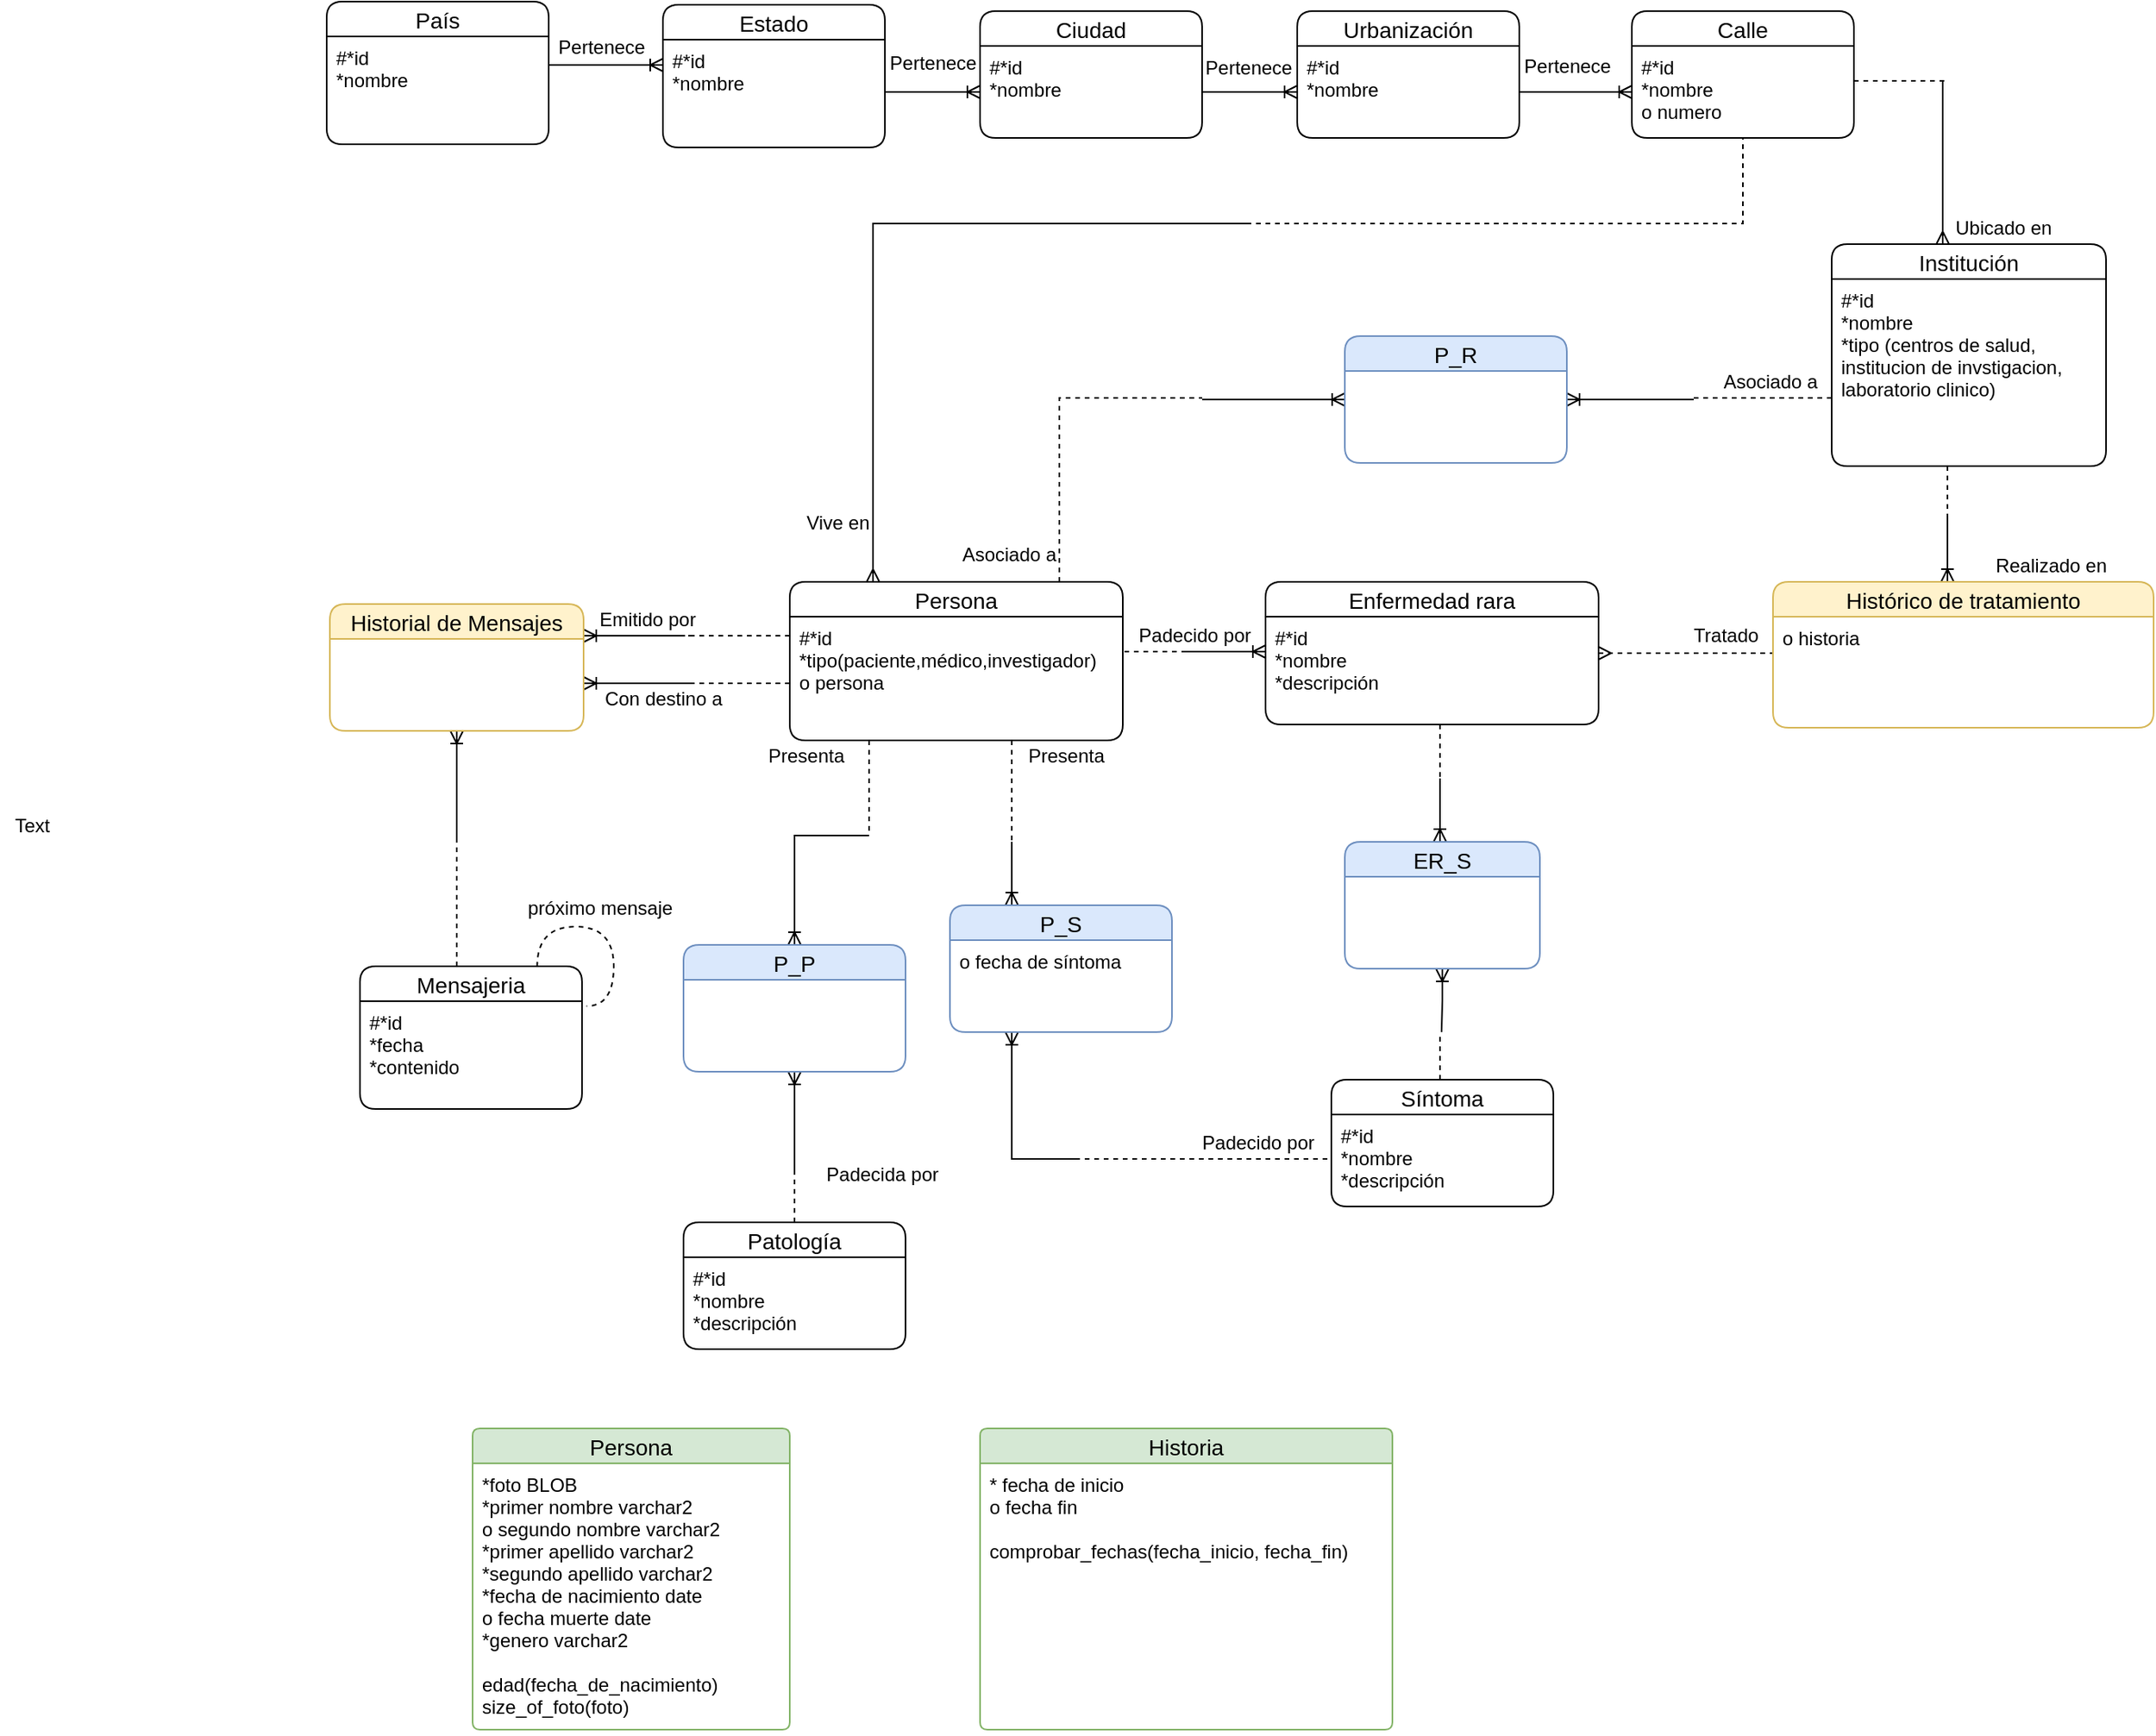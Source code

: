 <mxfile version="13.0.3" type="device"><diagram id="Y50ijJXm1GYGvzPL7eSL" name="ER"><mxGraphModel dx="1554" dy="1997" grid="1" gridSize="10" guides="1" tooltips="1" connect="1" arrows="1" fold="1" page="1" pageScale="1" pageWidth="850" pageHeight="1100" math="0" shadow="0"><root><mxCell id="0"/><mxCell id="1" parent="0"/><mxCell id="8SvXrNur2TNTbmK37ncs-5" style="edgeStyle=orthogonalEdgeStyle;rounded=0;orthogonalLoop=1;jettySize=auto;html=1;entryX=0.25;entryY=0;entryDx=0;entryDy=0;startArrow=none;startFill=0;endArrow=ERmany;endFill=0;" parent="1" target="CFG1Skn9lGLvA9n6HelZ-7" edge="1"><mxGeometry relative="1" as="geometry"><mxPoint x="840" y="-870" as="sourcePoint"/><Array as="points"><mxPoint x="603" y="-870"/></Array></mxGeometry></mxCell><mxCell id="8SvXrNur2TNTbmK37ncs-6" style="edgeStyle=orthogonalEdgeStyle;rounded=0;orthogonalLoop=1;jettySize=auto;html=1;startArrow=none;startFill=0;endArrow=none;endFill=0;dashed=1;exitX=0.5;exitY=0;exitDx=0;exitDy=0;" parent="1" source="8SvXrNur2TNTbmK37ncs-42" edge="1"><mxGeometry relative="1" as="geometry"><mxPoint x="830" y="-870" as="targetPoint"/><Array as="points"><mxPoint x="1063" y="-870"/><mxPoint x="830" y="-870"/></Array></mxGeometry></mxCell><mxCell id="EGGTvOHvneNa6wWBfvPY-6" style="edgeStyle=orthogonalEdgeStyle;rounded=0;orthogonalLoop=1;jettySize=auto;html=1;dashed=1;startArrow=none;startFill=0;endArrow=none;endFill=0;" parent="1" source="CFG1Skn9lGLvA9n6HelZ-7" edge="1"><mxGeometry relative="1" as="geometry"><mxPoint x="690" y="-480" as="targetPoint"/><Array as="points"><mxPoint x="690" y="-480"/></Array></mxGeometry></mxCell><mxCell id="8SvXrNur2TNTbmK37ncs-9" style="edgeStyle=orthogonalEdgeStyle;rounded=0;orthogonalLoop=1;jettySize=auto;html=1;startArrow=ERoneToMany;startFill=0;endArrow=none;endFill=0;" parent="1" source="CFG1Skn9lGLvA9n6HelZ-13" edge="1"><mxGeometry relative="1" as="geometry"><mxPoint x="553" y="-270" as="targetPoint"/><Array as="points"><mxPoint x="553" y="-270"/></Array></mxGeometry></mxCell><mxCell id="8SvXrNur2TNTbmK37ncs-85" style="edgeStyle=orthogonalEdgeStyle;rounded=0;orthogonalLoop=1;jettySize=auto;html=1;startArrow=ERoneToMany;startFill=0;endArrow=none;endFill=0;" parent="1" source="CFG1Skn9lGLvA9n6HelZ-13" edge="1"><mxGeometry relative="1" as="geometry"><mxPoint x="600" y="-484" as="targetPoint"/><mxPoint x="1120" y="-365" as="sourcePoint"/><Array as="points"><mxPoint x="553" y="-484"/></Array></mxGeometry></mxCell><mxCell id="9Gu9wFwLrg--Teqrc5a6-16" style="edgeStyle=orthogonalEdgeStyle;rounded=0;orthogonalLoop=1;jettySize=auto;html=1;endArrow=none;endFill=0;startArrow=ERoneToMany;startFill=0;" parent="1" source="CFG1Skn9lGLvA9n6HelZ-15" edge="1"><mxGeometry relative="1" as="geometry"><mxPoint x="1280" y="-684" as="targetPoint"/><Array as="points"><mxPoint x="1280" y="-684"/><mxPoint x="1280" y="-684"/></Array></mxGeometry></mxCell><mxCell id="8SvXrNur2TNTbmK37ncs-4" style="edgeStyle=orthogonalEdgeStyle;rounded=0;orthogonalLoop=1;jettySize=auto;html=1;startArrow=none;startFill=0;endArrow=ERoneToMany;endFill=0;" parent="1" source="CFG1Skn9lGLvA9n6HelZ-1" target="CFG1Skn9lGLvA9n6HelZ-3" edge="1"><mxGeometry relative="1" as="geometry"><mxPoint x="462" y="-968" as="targetPoint"/><mxPoint x="372" y="-968" as="sourcePoint"/><Array as="points"><mxPoint x="440" y="-970"/><mxPoint x="440" y="-970"/></Array></mxGeometry></mxCell><mxCell id="8SvXrNur2TNTbmK37ncs-34" value="Pertenece" style="text;html=1;align=center;verticalAlign=middle;resizable=0;points=[];autosize=1;" parent="1" vertex="1"><mxGeometry x="396" y="-991" width="70" height="20" as="geometry"/></mxCell><mxCell id="8SvXrNur2TNTbmK37ncs-44" style="edgeStyle=orthogonalEdgeStyle;rounded=0;orthogonalLoop=1;jettySize=auto;html=1;startArrow=none;startFill=0;endArrow=ERoneToMany;endFill=0;" parent="1" source="8SvXrNur2TNTbmK37ncs-25" edge="1"><mxGeometry relative="1" as="geometry"><mxPoint x="870" y="-953" as="targetPoint"/></mxGeometry></mxCell><mxCell id="8SvXrNur2TNTbmK37ncs-49" value="Pertenece" style="text;html=1;align=center;verticalAlign=middle;resizable=0;points=[];autosize=1;" parent="1" vertex="1"><mxGeometry x="804" y="-978" width="70" height="20" as="geometry"/></mxCell><mxCell id="8SvXrNur2TNTbmK37ncs-51" value="Ubicado en" style="text;html=1;align=center;verticalAlign=middle;resizable=0;points=[];autosize=1;" parent="1" vertex="1"><mxGeometry x="1275" y="-877" width="80" height="20" as="geometry"/></mxCell><mxCell id="9Gu9wFwLrg--Teqrc5a6-9" value="" style="edgeStyle=orthogonalEdgeStyle;rounded=0;orthogonalLoop=1;jettySize=auto;html=1;endArrow=ERoneToMany;endFill=0;" parent="1" source="CFG1Skn9lGLvA9n6HelZ-4" target="8SvXrNur2TNTbmK37ncs-25" edge="1"><mxGeometry relative="1" as="geometry"><Array as="points"><mxPoint x="630" y="-953"/><mxPoint x="630" y="-953"/></Array></mxGeometry></mxCell><mxCell id="9Gu9wFwLrg--Teqrc5a6-10" value="Pertenece" style="text;html=1;align=center;verticalAlign=middle;resizable=0;points=[];autosize=1;" parent="1" vertex="1"><mxGeometry x="605" y="-981" width="70" height="20" as="geometry"/></mxCell><mxCell id="9Gu9wFwLrg--Teqrc5a6-11" style="edgeStyle=orthogonalEdgeStyle;rounded=0;orthogonalLoop=1;jettySize=auto;html=1;endArrow=ERmany;endFill=0;" parent="1" target="8SvXrNur2TNTbmK37ncs-45" edge="1"><mxGeometry relative="1" as="geometry"><mxPoint x="1277" y="-960" as="sourcePoint"/><Array as="points"><mxPoint x="1277" y="-910"/><mxPoint x="1277" y="-910"/></Array></mxGeometry></mxCell><mxCell id="9Gu9wFwLrg--Teqrc5a6-13" style="edgeStyle=orthogonalEdgeStyle;rounded=0;orthogonalLoop=1;jettySize=auto;html=1;endArrow=ERoneToMany;endFill=0;" parent="1" source="9Gu9wFwLrg--Teqrc5a6-2" target="8SvXrNur2TNTbmK37ncs-43" edge="1"><mxGeometry relative="1" as="geometry"/></mxCell><mxCell id="9Gu9wFwLrg--Teqrc5a6-14" value="Pertenece" style="text;html=1;align=center;verticalAlign=middle;resizable=0;points=[];autosize=1;" parent="1" vertex="1"><mxGeometry x="1005" y="-979" width="70" height="20" as="geometry"/></mxCell><mxCell id="9Gu9wFwLrg--Teqrc5a6-17" style="edgeStyle=orthogonalEdgeStyle;rounded=0;orthogonalLoop=1;jettySize=auto;html=1;startArrow=none;startFill=0;endArrow=none;endFill=0;dashed=1;" parent="1" source="8SvXrNur2TNTbmK37ncs-45" edge="1"><mxGeometry relative="1" as="geometry"><mxPoint x="1280" y="-680" as="targetPoint"/><Array as="points"><mxPoint x="1280" y="-704"/><mxPoint x="1280" y="-704"/></Array></mxGeometry></mxCell><mxCell id="9Gu9wFwLrg--Teqrc5a6-28" style="edgeStyle=orthogonalEdgeStyle;rounded=0;orthogonalLoop=1;jettySize=auto;html=1;startArrow=ERoneToMany;startFill=0;endArrow=none;endFill=0;" parent="1" source="9Gu9wFwLrg--Teqrc5a6-23" edge="1"><mxGeometry relative="1" as="geometry"><mxPoint x="730" y="-280" as="targetPoint"/><Array as="points"><mxPoint x="690" y="-280"/></Array><mxPoint x="860" y="-364" as="sourcePoint"/></mxGeometry></mxCell><mxCell id="WiBXvwd5nfd_OJUfsza2-25" style="edgeStyle=elbowEdgeStyle;rounded=0;orthogonalLoop=1;jettySize=auto;elbow=vertical;html=1;dashed=1;startArrow=none;startFill=0;endArrow=none;endFill=0;strokeColor=#000000;" parent="1" source="8SvXrNur2TNTbmK37ncs-42" edge="1"><mxGeometry relative="1" as="geometry"><mxPoint x="1280" y="-960" as="targetPoint"/><mxPoint x="1160" y="-1040" as="sourcePoint"/><Array as="points"><mxPoint x="1150" y="-960"/><mxPoint x="1270" y="-920"/><mxPoint x="1250" y="-953"/></Array></mxGeometry></mxCell><mxCell id="WiBXvwd5nfd_OJUfsza2-38" style="edgeStyle=orthogonalEdgeStyle;rounded=0;orthogonalLoop=1;jettySize=auto;html=1;dashed=1;startArrow=none;startFill=0;endArrow=none;endFill=0;" parent="1" target="CFG1Skn9lGLvA9n6HelZ-7" edge="1"><mxGeometry relative="1" as="geometry"><mxPoint x="640" y="-619" as="targetPoint"/><mxPoint x="800" y="-600" as="sourcePoint"/><Array as="points"><mxPoint x="780" y="-600"/><mxPoint x="780" y="-600"/></Array></mxGeometry></mxCell><mxCell id="WiBXvwd5nfd_OJUfsza2-41" style="edgeStyle=orthogonalEdgeStyle;rounded=0;orthogonalLoop=1;jettySize=auto;html=1;startArrow=ERoneToMany;startFill=0;endArrow=none;endFill=0;" parent="1" source="WiBXvwd5nfd_OJUfsza2-34" edge="1"><mxGeometry relative="1" as="geometry"><mxPoint x="725" y="-521" as="sourcePoint"/><mxPoint x="800" y="-600" as="targetPoint"/><Array as="points"><mxPoint x="800" y="-600"/></Array></mxGeometry></mxCell><mxCell id="WiBXvwd5nfd_OJUfsza2-42" value="" style="endArrow=none;dashed=1;html=1;strokeColor=#000000;startArrow=ERmany;startFill=0;edgeStyle=orthogonalEdgeStyle;rounded=0;" parent="1" source="WiBXvwd5nfd_OJUfsza2-34" target="CFG1Skn9lGLvA9n6HelZ-15" edge="1"><mxGeometry width="50" height="50" relative="1" as="geometry"><mxPoint x="936" y="-524" as="sourcePoint"/><mxPoint x="1130" y="-604" as="targetPoint"/><Array as="points"><mxPoint x="1100" y="-599"/><mxPoint x="1100" y="-599"/></Array></mxGeometry></mxCell><mxCell id="1-jVvu4GHV-uCiDjkA14-24" value="" style="edgeStyle=orthogonalEdgeStyle;rounded=0;orthogonalLoop=1;jettySize=auto;html=1;dashed=1;endArrow=none;endFill=0;" parent="1" source="CFG1Skn9lGLvA9n6HelZ-7" edge="1"><mxGeometry relative="1" as="geometry"><mxPoint x="600" y="-484" as="targetPoint"/><Array as="points"><mxPoint x="600" y="-484"/></Array></mxGeometry></mxCell><mxCell id="1-jVvu4GHV-uCiDjkA14-19" value="" style="edgeStyle=orthogonalEdgeStyle;rounded=0;orthogonalLoop=1;jettySize=auto;html=1;dashed=1;endArrow=none;endFill=0;entryX=0;entryY=0.5;entryDx=0;entryDy=0;" parent="1" edge="1" target="CFG1Skn9lGLvA9n6HelZ-11"><mxGeometry relative="1" as="geometry"><mxPoint x="1000" y="-364" as="targetPoint"/><Array as="points"><mxPoint x="750" y="-280"/><mxPoint x="891" y="-280"/></Array><mxPoint x="730" y="-280" as="sourcePoint"/></mxGeometry></mxCell><mxCell id="1-jVvu4GHV-uCiDjkA14-31" style="edgeStyle=orthogonalEdgeStyle;rounded=0;orthogonalLoop=1;jettySize=auto;html=1;dashed=1;endArrow=none;endFill=0;" parent="1" source="CFG1Skn9lGLvA9n6HelZ-5" edge="1"><mxGeometry relative="1" as="geometry"><mxPoint x="553" y="-270" as="targetPoint"/><Array as="points"><mxPoint x="553" y="-230"/></Array></mxGeometry></mxCell><mxCell id="8SvXrNur2TNTbmK37ncs-45" value="Institución" style="swimlane;fontStyle=0;childLayout=stackLayout;horizontal=1;startSize=22;horizontalStack=0;resizeParent=1;resizeParentMax=0;resizeLast=0;collapsible=1;marginBottom=0;swimlaneFillColor=#ffffff;align=center;fontSize=14;rounded=1;" parent="1" vertex="1"><mxGeometry x="1207" y="-857" width="173" height="140" as="geometry"/></mxCell><mxCell id="8SvXrNur2TNTbmK37ncs-46" value="#*id&#10;*nombre&#10;*tipo (centros de salud, &#10;institucion de invstigacion, &#10;laboratorio clinico)&#10;" style="text;strokeColor=none;fillColor=none;spacingLeft=4;spacingRight=4;overflow=hidden;rotatable=0;points=[[0,0.5],[1,0.5]];portConstraint=eastwest;fontSize=12;" parent="8SvXrNur2TNTbmK37ncs-45" vertex="1"><mxGeometry y="22" width="173" height="118" as="geometry"/></mxCell><mxCell id="RFKWn9VflDi8w2_oXx8x-12" style="edgeStyle=orthogonalEdgeStyle;rounded=0;orthogonalLoop=1;jettySize=auto;html=1;dashed=1;startArrow=none;startFill=0;endArrow=none;endFill=0;" edge="1" parent="1" source="CFG1Skn9lGLvA9n6HelZ-7"><mxGeometry relative="1" as="geometry"><mxPoint x="810" y="-760" as="targetPoint"/><Array as="points"><mxPoint x="720" y="-760"/></Array></mxGeometry></mxCell><mxCell id="CFG1Skn9lGLvA9n6HelZ-7" value="Persona" style="swimlane;fontStyle=0;childLayout=stackLayout;horizontal=1;startSize=22;horizontalStack=0;resizeParent=1;resizeParentMax=0;resizeLast=0;collapsible=1;marginBottom=0;swimlaneFillColor=#ffffff;align=center;fontSize=14;rounded=1;" parent="1" vertex="1"><mxGeometry x="550" y="-644" width="210" height="100" as="geometry"/></mxCell><mxCell id="CFG1Skn9lGLvA9n6HelZ-8" value="#*id&#10;*tipo(paciente,médico,investigador)&#10;o persona&#10;" style="text;strokeColor=none;fillColor=none;spacingLeft=4;spacingRight=4;overflow=hidden;rotatable=0;points=[[0,0.5],[1,0.5]];portConstraint=eastwest;fontSize=12;" parent="CFG1Skn9lGLvA9n6HelZ-7" vertex="1"><mxGeometry y="22" width="210" height="78" as="geometry"/></mxCell><mxCell id="1-jVvu4GHV-uCiDjkA14-69" value="Tratado" style="text;html=1;align=center;verticalAlign=middle;resizable=0;points=[];autosize=1;" parent="1" vertex="1"><mxGeometry x="1110" y="-620" width="60" height="20" as="geometry"/></mxCell><mxCell id="1-jVvu4GHV-uCiDjkA14-70" value="Realizado en" style="text;html=1;align=center;verticalAlign=middle;resizable=0;points=[];autosize=1;" parent="1" vertex="1"><mxGeometry x="1300" y="-664" width="90" height="20" as="geometry"/></mxCell><mxCell id="1-jVvu4GHV-uCiDjkA14-72" value="Padecido por" style="text;html=1;align=center;verticalAlign=middle;resizable=0;points=[];autosize=1;" parent="1" vertex="1"><mxGeometry x="760" y="-620" width="90" height="20" as="geometry"/></mxCell><mxCell id="1-jVvu4GHV-uCiDjkA14-75" value="Padecida por" style="text;html=1;align=center;verticalAlign=middle;resizable=0;points=[];autosize=1;" parent="1" vertex="1"><mxGeometry x="563" y="-280" width="90" height="20" as="geometry"/></mxCell><mxCell id="1-jVvu4GHV-uCiDjkA14-76" value="Padecido por" style="text;html=1;align=center;verticalAlign=middle;resizable=0;points=[];autosize=1;" parent="1" vertex="1"><mxGeometry x="800" y="-300" width="90" height="20" as="geometry"/></mxCell><mxCell id="1-jVvu4GHV-uCiDjkA14-77" value="Presenta" style="text;html=1;align=center;verticalAlign=middle;resizable=0;points=[];autosize=1;" parent="1" vertex="1"><mxGeometry x="694" y="-544" width="60" height="20" as="geometry"/></mxCell><mxCell id="1-jVvu4GHV-uCiDjkA14-82" value="Presenta" style="text;html=1;align=center;verticalAlign=middle;resizable=0;points=[];autosize=1;" parent="1" vertex="1"><mxGeometry x="530" y="-544" width="60" height="20" as="geometry"/></mxCell><mxCell id="RFKWn9VflDi8w2_oXx8x-4" value="Emitido por" style="text;html=1;align=center;verticalAlign=middle;resizable=0;points=[];autosize=1;" vertex="1" parent="1"><mxGeometry x="420" y="-630" width="80" height="20" as="geometry"/></mxCell><mxCell id="RFKWn9VflDi8w2_oXx8x-5" value="Con destino a" style="text;html=1;align=center;verticalAlign=middle;resizable=0;points=[];autosize=1;" vertex="1" parent="1"><mxGeometry x="425" y="-580" width="90" height="20" as="geometry"/></mxCell><mxCell id="RFKWn9VflDi8w2_oXx8x-7" value="Vive en" style="text;html=1;align=center;verticalAlign=middle;resizable=0;points=[];autosize=1;" vertex="1" parent="1"><mxGeometry x="550" y="-691" width="60" height="20" as="geometry"/></mxCell><mxCell id="CFG1Skn9lGLvA9n6HelZ-3" value="Estado" style="swimlane;fontStyle=0;childLayout=stackLayout;horizontal=1;startSize=22;horizontalStack=0;resizeParent=1;resizeParentMax=0;resizeLast=0;collapsible=1;marginBottom=0;swimlaneFillColor=#ffffff;align=center;fontSize=14;rounded=1;" parent="1" vertex="1"><mxGeometry x="470" y="-1008" width="140" height="90" as="geometry"/></mxCell><mxCell id="CFG1Skn9lGLvA9n6HelZ-4" value="#*id&#10;*nombre&#10;" style="text;strokeColor=none;fillColor=none;spacingLeft=4;spacingRight=4;overflow=hidden;rotatable=0;points=[[0,0.5],[1,0.5]];portConstraint=eastwest;fontSize=12;" parent="CFG1Skn9lGLvA9n6HelZ-3" vertex="1"><mxGeometry y="22" width="140" height="68" as="geometry"/></mxCell><mxCell id="8SvXrNur2TNTbmK37ncs-24" value="Ciudad" style="swimlane;fontStyle=0;childLayout=stackLayout;horizontal=1;startSize=22;horizontalStack=0;resizeParent=1;resizeParentMax=0;resizeLast=0;collapsible=1;marginBottom=0;swimlaneFillColor=#ffffff;align=center;fontSize=14;rounded=1;" parent="1" vertex="1"><mxGeometry x="670" y="-1004" width="140" height="80" as="geometry"/></mxCell><mxCell id="8SvXrNur2TNTbmK37ncs-25" value="#*id&#10;*nombre" style="text;strokeColor=none;fillColor=none;spacingLeft=4;spacingRight=4;overflow=hidden;rotatable=0;points=[[0,0.5],[1,0.5]];portConstraint=eastwest;fontSize=12;" parent="8SvXrNur2TNTbmK37ncs-24" vertex="1"><mxGeometry y="22" width="140" height="58" as="geometry"/></mxCell><mxCell id="8SvXrNur2TNTbmK37ncs-42" value="Calle" style="swimlane;fontStyle=0;childLayout=stackLayout;horizontal=1;startSize=22;horizontalStack=0;resizeParent=1;resizeParentMax=0;resizeLast=0;collapsible=1;marginBottom=0;swimlaneFillColor=#ffffff;align=center;fontSize=14;rounded=1;" parent="1" vertex="1"><mxGeometry x="1081" y="-1004" width="140" height="80" as="geometry"/></mxCell><mxCell id="8SvXrNur2TNTbmK37ncs-43" value="#*id&#10;*nombre&#10;o numero" style="text;strokeColor=none;fillColor=none;spacingLeft=4;spacingRight=4;overflow=hidden;rotatable=0;points=[[0,0.5],[1,0.5]];portConstraint=eastwest;fontSize=12;" parent="8SvXrNur2TNTbmK37ncs-42" vertex="1"><mxGeometry y="22" width="140" height="58" as="geometry"/></mxCell><mxCell id="9Gu9wFwLrg--Teqrc5a6-1" value="Urbanización" style="swimlane;fontStyle=0;childLayout=stackLayout;horizontal=1;startSize=22;horizontalStack=0;resizeParent=1;resizeParentMax=0;resizeLast=0;collapsible=1;marginBottom=0;swimlaneFillColor=#ffffff;align=center;fontSize=14;rounded=1;" parent="1" vertex="1"><mxGeometry x="870" y="-1004" width="140" height="80" as="geometry"/></mxCell><mxCell id="9Gu9wFwLrg--Teqrc5a6-2" value="#*id&#10;*nombre" style="text;strokeColor=none;fillColor=none;spacingLeft=4;spacingRight=4;overflow=hidden;rotatable=0;points=[[0,0.5],[1,0.5]];portConstraint=eastwest;fontSize=12;" parent="9Gu9wFwLrg--Teqrc5a6-1" vertex="1"><mxGeometry y="22" width="140" height="58" as="geometry"/></mxCell><mxCell id="CFG1Skn9lGLvA9n6HelZ-1" value="País" style="swimlane;fontStyle=0;childLayout=stackLayout;horizontal=1;startSize=22;horizontalStack=0;resizeParent=1;resizeParentMax=0;resizeLast=0;collapsible=1;marginBottom=0;swimlaneFillColor=#ffffff;align=center;fontSize=14;rounded=1;" parent="1" vertex="1"><mxGeometry x="258" y="-1010" width="140" height="90" as="geometry"/></mxCell><mxCell id="CFG1Skn9lGLvA9n6HelZ-2" value="#*id&#10;*nombre" style="text;strokeColor=none;fillColor=none;spacingLeft=4;spacingRight=4;overflow=hidden;rotatable=0;points=[[0,0.5],[1,0.5]];portConstraint=eastwest;fontSize=12;" parent="CFG1Skn9lGLvA9n6HelZ-1" vertex="1"><mxGeometry y="22" width="140" height="68" as="geometry"/></mxCell><mxCell id="RFKWn9VflDi8w2_oXx8x-9" style="edgeStyle=orthogonalEdgeStyle;rounded=0;orthogonalLoop=1;jettySize=auto;html=1;endArrow=none;endFill=0;startArrow=ERoneToMany;startFill=0;" edge="1" parent="1" source="RFKWn9VflDi8w2_oXx8x-8"><mxGeometry relative="1" as="geometry"><mxPoint x="1120" y="-759" as="targetPoint"/></mxGeometry></mxCell><mxCell id="RFKWn9VflDi8w2_oXx8x-10" style="edgeStyle=orthogonalEdgeStyle;rounded=0;orthogonalLoop=1;jettySize=auto;html=1;endArrow=none;endFill=0;startArrow=ERoneToMany;startFill=0;" edge="1" parent="1" source="RFKWn9VflDi8w2_oXx8x-8"><mxGeometry relative="1" as="geometry"><mxPoint x="810" y="-759" as="targetPoint"/></mxGeometry></mxCell><mxCell id="RFKWn9VflDi8w2_oXx8x-8" value="P_R" style="swimlane;fontStyle=0;childLayout=stackLayout;horizontal=1;startSize=22;fillColor=#dae8fc;horizontalStack=0;resizeParent=1;resizeParentMax=0;resizeLast=0;collapsible=1;marginBottom=0;swimlaneFillColor=#ffffff;align=center;fontSize=14;rounded=1;strokeColor=#6c8ebf;" vertex="1" parent="1"><mxGeometry x="900" y="-799" width="140" height="80" as="geometry"/></mxCell><mxCell id="RFKWn9VflDi8w2_oXx8x-11" style="edgeStyle=orthogonalEdgeStyle;rounded=0;orthogonalLoop=1;jettySize=auto;html=1;startArrow=none;startFill=0;endArrow=none;endFill=0;dashed=1;" edge="1" parent="1" source="8SvXrNur2TNTbmK37ncs-46"><mxGeometry relative="1" as="geometry"><mxPoint x="1120" y="-760" as="targetPoint"/><Array as="points"><mxPoint x="1190" y="-760"/><mxPoint x="1190" y="-760"/></Array></mxGeometry></mxCell><mxCell id="RFKWn9VflDi8w2_oXx8x-13" value="Asociado a" style="text;html=1;align=center;verticalAlign=middle;resizable=0;points=[];autosize=1;" vertex="1" parent="1"><mxGeometry x="653" y="-671" width="70" height="20" as="geometry"/></mxCell><mxCell id="CFG1Skn9lGLvA9n6HelZ-13" value="P_P" style="swimlane;fontStyle=0;childLayout=stackLayout;horizontal=1;startSize=22;fillColor=#dae8fc;horizontalStack=0;resizeParent=1;resizeParentMax=0;resizeLast=0;collapsible=1;marginBottom=0;swimlaneFillColor=#ffffff;align=center;fontSize=14;rounded=1;strokeColor=#6c8ebf;" parent="1" vertex="1"><mxGeometry x="483" y="-415" width="140" height="80" as="geometry"/></mxCell><mxCell id="RFKWn9VflDi8w2_oXx8x-41" style="edgeStyle=orthogonalEdgeStyle;rounded=0;orthogonalLoop=1;jettySize=auto;html=1;dashed=1;startArrow=none;startFill=0;endArrow=none;endFill=0;" edge="1" parent="1" source="CFG1Skn9lGLvA9n6HelZ-11"><mxGeometry relative="1" as="geometry"><mxPoint x="960" y="-360" as="targetPoint"/><Array as="points"><mxPoint x="960" y="-360"/><mxPoint x="960" y="-360"/></Array></mxGeometry></mxCell><mxCell id="RFKWn9VflDi8w2_oXx8x-28" style="edgeStyle=orthogonalEdgeStyle;rounded=0;orthogonalLoop=1;jettySize=auto;html=1;startArrow=ERoneToMany;startFill=0;endArrow=none;endFill=0;" edge="1" parent="1" source="RFKWn9VflDi8w2_oXx8x-27"><mxGeometry relative="1" as="geometry"><mxPoint x="480" y="-610" as="targetPoint"/><Array as="points"><mxPoint x="470" y="-610"/></Array></mxGeometry></mxCell><mxCell id="RFKWn9VflDi8w2_oXx8x-29" style="edgeStyle=orthogonalEdgeStyle;rounded=0;orthogonalLoop=1;jettySize=auto;html=1;startArrow=ERoneToMany;startFill=0;endArrow=none;endFill=0;" edge="1" parent="1" source="RFKWn9VflDi8w2_oXx8x-27"><mxGeometry relative="1" as="geometry"><mxPoint x="340" y="-480" as="targetPoint"/><Array as="points"><mxPoint x="340" y="-520"/></Array></mxGeometry></mxCell><mxCell id="RFKWn9VflDi8w2_oXx8x-37" style="edgeStyle=orthogonalEdgeStyle;rounded=0;orthogonalLoop=1;jettySize=auto;html=1;startArrow=ERoneToMany;startFill=0;endArrow=none;endFill=0;" edge="1" parent="1" source="RFKWn9VflDi8w2_oXx8x-27"><mxGeometry relative="1" as="geometry"><mxPoint x="490" y="-580" as="targetPoint"/><Array as="points"><mxPoint x="440" y="-580"/><mxPoint x="440" y="-580"/></Array></mxGeometry></mxCell><mxCell id="RFKWn9VflDi8w2_oXx8x-27" value="Historial de Mensajes" style="swimlane;fontStyle=0;childLayout=stackLayout;horizontal=1;startSize=22;fillColor=#fff2cc;horizontalStack=0;resizeParent=1;resizeParentMax=0;resizeLast=0;collapsible=1;marginBottom=0;swimlaneFillColor=#ffffff;align=center;fontSize=14;rounded=1;strokeColor=#d6b656;" vertex="1" parent="1"><mxGeometry x="260" y="-630" width="160" height="80" as="geometry"/></mxCell><mxCell id="RFKWn9VflDi8w2_oXx8x-31" style="edgeStyle=orthogonalEdgeStyle;rounded=0;orthogonalLoop=1;jettySize=auto;html=1;dashed=1;startArrow=none;startFill=0;endArrow=none;endFill=0;" edge="1" parent="1" source="CFG1Skn9lGLvA9n6HelZ-8"><mxGeometry relative="1" as="geometry"><mxPoint x="490" y="-610" as="targetPoint"/><Array as="points"><mxPoint x="470" y="-610"/></Array></mxGeometry></mxCell><mxCell id="RFKWn9VflDi8w2_oXx8x-33" value="próximo mensaje" style="text;html=1;align=center;verticalAlign=middle;resizable=0;points=[];autosize=1;" vertex="1" parent="1"><mxGeometry x="375" y="-448" width="110" height="20" as="geometry"/></mxCell><mxCell id="RFKWn9VflDi8w2_oXx8x-36" style="rounded=0;orthogonalLoop=1;jettySize=auto;html=1;dashed=1;startArrow=none;startFill=0;endArrow=none;endFill=0;edgeStyle=orthogonalEdgeStyle;" edge="1" parent="1" source="CFG1Skn9lGLvA9n6HelZ-8"><mxGeometry relative="1" as="geometry"><mxPoint x="490" y="-580" as="targetPoint"/><Array as="points"><mxPoint x="490" y="-580"/></Array></mxGeometry></mxCell><mxCell id="RFKWn9VflDi8w2_oXx8x-38" style="edgeStyle=orthogonalEdgeStyle;rounded=0;orthogonalLoop=1;jettySize=auto;html=1;startArrow=ERoneToMany;startFill=0;endArrow=none;endFill=0;" edge="1" parent="1" source="RFKWn9VflDi8w2_oXx8x-25"><mxGeometry relative="1" as="geometry"><mxPoint x="960" y="-520" as="targetPoint"/><Array as="points"><mxPoint x="960" y="-490"/></Array></mxGeometry></mxCell><mxCell id="RFKWn9VflDi8w2_oXx8x-39" style="edgeStyle=orthogonalEdgeStyle;rounded=0;orthogonalLoop=1;jettySize=auto;html=1;startArrow=ERoneToMany;startFill=0;endArrow=none;endFill=0;exitX=0.5;exitY=1;exitDx=0;exitDy=0;" edge="1" parent="1" source="RFKWn9VflDi8w2_oXx8x-25"><mxGeometry relative="1" as="geometry"><mxPoint x="961" y="-360" as="targetPoint"/><Array as="points"><mxPoint x="961" y="-380"/><mxPoint x="961" y="-320"/></Array></mxGeometry></mxCell><mxCell id="RFKWn9VflDi8w2_oXx8x-40" style="edgeStyle=orthogonalEdgeStyle;rounded=0;orthogonalLoop=1;jettySize=auto;html=1;startArrow=none;startFill=0;endArrow=none;endFill=0;dashed=1;" edge="1" parent="1" source="WiBXvwd5nfd_OJUfsza2-34"><mxGeometry relative="1" as="geometry"><mxPoint x="960" y="-520" as="targetPoint"/><Array as="points"><mxPoint x="960" y="-520"/></Array></mxGeometry></mxCell><mxCell id="WiBXvwd5nfd_OJUfsza2-34" value="Enfermedad rara" style="swimlane;fontStyle=0;childLayout=stackLayout;horizontal=1;startSize=22;horizontalStack=0;resizeParent=1;resizeParentMax=0;resizeLast=0;collapsible=1;marginBottom=0;swimlaneFillColor=#ffffff;align=center;fontSize=14;rounded=1;" parent="1" vertex="1"><mxGeometry x="850" y="-644" width="210" height="90" as="geometry"/></mxCell><mxCell id="WiBXvwd5nfd_OJUfsza2-35" value="#*id&#10;*nombre&#10;*descripción&#10;" style="text;strokeColor=none;fillColor=none;spacingLeft=4;spacingRight=4;overflow=hidden;rotatable=0;points=[[0,0.5],[1,0.5]];portConstraint=eastwest;fontSize=12;" parent="WiBXvwd5nfd_OJUfsza2-34" vertex="1"><mxGeometry y="22" width="210" height="68" as="geometry"/></mxCell><mxCell id="CFG1Skn9lGLvA9n6HelZ-15" value="Histórico de tratamiento" style="swimlane;fontStyle=0;childLayout=stackLayout;horizontal=1;startSize=22;fillColor=#fff2cc;horizontalStack=0;resizeParent=1;resizeParentMax=0;resizeLast=0;collapsible=1;marginBottom=0;swimlaneFillColor=#ffffff;align=center;fontSize=14;rounded=1;strokeColor=#d6b656;" parent="1" vertex="1"><mxGeometry x="1170" y="-644" width="240" height="92" as="geometry"/></mxCell><mxCell id="CFG1Skn9lGLvA9n6HelZ-16" value="o historia" style="text;strokeColor=none;fillColor=none;spacingLeft=4;spacingRight=4;overflow=hidden;rotatable=0;points=[[0,0.5],[1,0.5]];portConstraint=eastwest;fontSize=12;" parent="CFG1Skn9lGLvA9n6HelZ-15" vertex="1"><mxGeometry y="22" width="240" height="70" as="geometry"/></mxCell><mxCell id="RFKWn9VflDi8w2_oXx8x-25" value="ER_S" style="swimlane;fontStyle=0;childLayout=stackLayout;horizontal=1;startSize=22;fillColor=#dae8fc;horizontalStack=0;resizeParent=1;resizeParentMax=0;resizeLast=0;collapsible=1;marginBottom=0;swimlaneFillColor=#ffffff;align=center;fontSize=14;rounded=1;strokeColor=#6c8ebf;" vertex="1" parent="1"><mxGeometry x="900" y="-480" width="123" height="80" as="geometry"/></mxCell><mxCell id="CFG1Skn9lGLvA9n6HelZ-11" value="Síntoma" style="swimlane;fontStyle=0;childLayout=stackLayout;horizontal=1;startSize=22;horizontalStack=0;resizeParent=1;resizeParentMax=0;resizeLast=0;collapsible=1;marginBottom=0;swimlaneFillColor=#ffffff;align=center;fontSize=14;rounded=1;" parent="1" vertex="1"><mxGeometry x="891.5" y="-330" width="140" height="80" as="geometry"/></mxCell><mxCell id="CFG1Skn9lGLvA9n6HelZ-12" value="#*id&#10;*nombre&#10;*descripción" style="text;strokeColor=none;fillColor=none;spacingLeft=4;spacingRight=4;overflow=hidden;rotatable=0;points=[[0,0.5],[1,0.5]];portConstraint=eastwest;fontSize=12;" parent="CFG1Skn9lGLvA9n6HelZ-11" vertex="1"><mxGeometry y="22" width="140" height="58" as="geometry"/></mxCell><mxCell id="RFKWn9VflDi8w2_oXx8x-42" style="edgeStyle=orthogonalEdgeStyle;rounded=0;orthogonalLoop=1;jettySize=auto;html=1;startArrow=ERoneToMany;startFill=0;endArrow=none;endFill=0;" edge="1" parent="1" source="9Gu9wFwLrg--Teqrc5a6-23"><mxGeometry relative="1" as="geometry"><mxPoint x="690" y="-480" as="targetPoint"/><Array as="points"><mxPoint x="690" y="-450"/><mxPoint x="690" y="-450"/></Array></mxGeometry></mxCell><mxCell id="9Gu9wFwLrg--Teqrc5a6-23" value="P_S" style="swimlane;fontStyle=0;childLayout=stackLayout;horizontal=1;startSize=22;fillColor=#dae8fc;horizontalStack=0;resizeParent=1;resizeParentMax=0;resizeLast=0;collapsible=1;marginBottom=0;swimlaneFillColor=#ffffff;align=center;fontSize=14;rounded=1;strokeColor=#6c8ebf;" parent="1" vertex="1"><mxGeometry x="651" y="-440" width="140" height="80" as="geometry"/></mxCell><mxCell id="9Gu9wFwLrg--Teqrc5a6-24" value="o fecha de síntoma" style="text;strokeColor=none;fillColor=none;spacingLeft=4;spacingRight=4;overflow=hidden;rotatable=0;points=[[0,0.5],[1,0.5]];portConstraint=eastwest;fontSize=12;" parent="9Gu9wFwLrg--Teqrc5a6-23" vertex="1"><mxGeometry y="22" width="140" height="58" as="geometry"/></mxCell><mxCell id="CFG1Skn9lGLvA9n6HelZ-5" value="Patología" style="swimlane;fontStyle=0;childLayout=stackLayout;horizontal=1;startSize=22;horizontalStack=0;resizeParent=1;resizeParentMax=0;resizeLast=0;collapsible=1;marginBottom=0;swimlaneFillColor=#ffffff;align=center;fontSize=14;rounded=1;" parent="1" vertex="1"><mxGeometry x="483" y="-240" width="140" height="80" as="geometry"/></mxCell><mxCell id="CFG1Skn9lGLvA9n6HelZ-6" value="#*id&#10;*nombre&#10;*descripción" style="text;strokeColor=none;fillColor=none;spacingLeft=4;spacingRight=4;overflow=hidden;rotatable=0;points=[[0,0.5],[1,0.5]];portConstraint=eastwest;fontSize=12;" parent="CFG1Skn9lGLvA9n6HelZ-5" vertex="1"><mxGeometry y="22" width="140" height="58" as="geometry"/></mxCell><mxCell id="RFKWn9VflDi8w2_oXx8x-48" style="edgeStyle=orthogonalEdgeStyle;rounded=0;orthogonalLoop=1;jettySize=auto;html=1;startArrow=none;startFill=0;endArrow=none;endFill=0;dashed=1;" edge="1" parent="1" source="RFKWn9VflDi8w2_oXx8x-1"><mxGeometry relative="1" as="geometry"><mxPoint x="340" y="-480" as="targetPoint"/><Array as="points"><mxPoint x="340" y="-420"/><mxPoint x="340" y="-420"/></Array></mxGeometry></mxCell><mxCell id="RFKWn9VflDi8w2_oXx8x-1" value="Mensajeria" style="swimlane;fontStyle=0;childLayout=stackLayout;horizontal=1;startSize=22;horizontalStack=0;resizeParent=1;resizeParentMax=0;resizeLast=0;collapsible=1;marginBottom=0;swimlaneFillColor=#ffffff;align=center;fontSize=14;rounded=1;" vertex="1" parent="1"><mxGeometry x="279" y="-401.5" width="140" height="90" as="geometry"/></mxCell><mxCell id="RFKWn9VflDi8w2_oXx8x-2" value="#*id&#10;*fecha&#10;*contenido&#10;" style="text;strokeColor=none;fillColor=none;spacingLeft=4;spacingRight=4;overflow=hidden;rotatable=0;points=[[0,0.5],[1,0.5]];portConstraint=eastwest;fontSize=12;" vertex="1" parent="RFKWn9VflDi8w2_oXx8x-1"><mxGeometry y="22" width="140" height="68" as="geometry"/></mxCell><mxCell id="RFKWn9VflDi8w2_oXx8x-32" style="edgeStyle=orthogonalEdgeStyle;rounded=0;orthogonalLoop=1;jettySize=auto;html=1;dashed=1;startArrow=none;startFill=0;endArrow=none;endFill=0;exitX=0.798;exitY=0.003;exitDx=0;exitDy=0;exitPerimeter=0;curved=1;entryX=1.02;entryY=0.046;entryDx=0;entryDy=0;entryPerimeter=0;" edge="1" parent="RFKWn9VflDi8w2_oXx8x-1" source="RFKWn9VflDi8w2_oXx8x-1" target="RFKWn9VflDi8w2_oXx8x-2"><mxGeometry relative="1" as="geometry"><mxPoint x="180" y="5" as="targetPoint"/><Array as="points"><mxPoint x="112" y="-25"/><mxPoint x="160" y="-25"/><mxPoint x="160" y="25"/></Array></mxGeometry></mxCell><mxCell id="RFKWn9VflDi8w2_oXx8x-44" value="Asociado a" style="text;html=1;align=center;verticalAlign=middle;resizable=0;points=[];autosize=1;" vertex="1" parent="1"><mxGeometry x="1133" y="-780" width="70" height="20" as="geometry"/></mxCell><mxCell id="YESYf6KZBw-Mf_-Pw2f8-1" value="Persona" style="swimlane;fontStyle=0;childLayout=stackLayout;horizontal=1;startSize=22;fillColor=#d5e8d4;horizontalStack=0;resizeParent=1;resizeParentMax=0;resizeLast=0;collapsible=1;marginBottom=0;swimlaneFillColor=#ffffff;align=center;fontSize=14;rounded=1;strokeColor=#82b366;arcSize=7;" parent="1" vertex="1"><mxGeometry x="350" y="-110" width="200" height="190" as="geometry"/></mxCell><mxCell id="YESYf6KZBw-Mf_-Pw2f8-2" value="*foto BLOB&#10;*primer nombre varchar2&#10;o segundo nombre varchar2&#10;*primer apellido varchar2&#10;*segundo apellido varchar2&#10;*fecha de nacimiento date&#10;o fecha muerte date&#10;*genero varchar2&#10;&#10;edad(fecha_de_nacimiento)&#10;size_of_foto(foto)" style="text;strokeColor=none;fillColor=none;spacingLeft=4;spacingRight=4;overflow=hidden;rotatable=0;points=[[0,0.5],[1,0.5]];portConstraint=eastwest;fontSize=12;" parent="YESYf6KZBw-Mf_-Pw2f8-1" vertex="1"><mxGeometry y="22" width="200" height="168" as="geometry"/></mxCell><mxCell id="EGGTvOHvneNa6wWBfvPY-20" value="Historia" style="swimlane;fontStyle=0;childLayout=stackLayout;horizontal=1;startSize=22;fillColor=#d5e8d4;horizontalStack=0;resizeParent=1;resizeParentMax=0;resizeLast=0;collapsible=1;marginBottom=0;swimlaneFillColor=#ffffff;align=center;fontSize=14;rounded=1;strokeColor=#82b366;arcSize=7;" parent="1" vertex="1"><mxGeometry x="670" y="-110" width="260" height="190" as="geometry"/></mxCell><mxCell id="EGGTvOHvneNa6wWBfvPY-21" value="* fecha de inicio&#10;o fecha fin&#10;&#10;comprobar_fechas(fecha_inicio, fecha_fin)" style="text;strokeColor=none;fillColor=none;spacingLeft=4;spacingRight=4;overflow=hidden;rotatable=0;points=[[0,0.5],[1,0.5]];portConstraint=eastwest;fontSize=12;" parent="EGGTvOHvneNa6wWBfvPY-20" vertex="1"><mxGeometry y="22" width="260" height="168" as="geometry"/></mxCell><mxCell id="RFKWn9VflDi8w2_oXx8x-49" value="Text" style="text;html=1;align=center;verticalAlign=middle;resizable=0;points=[];autosize=1;" vertex="1" parent="1"><mxGeometry x="52" y="-500" width="40" height="20" as="geometry"/></mxCell></root></mxGraphModel></diagram></mxfile>